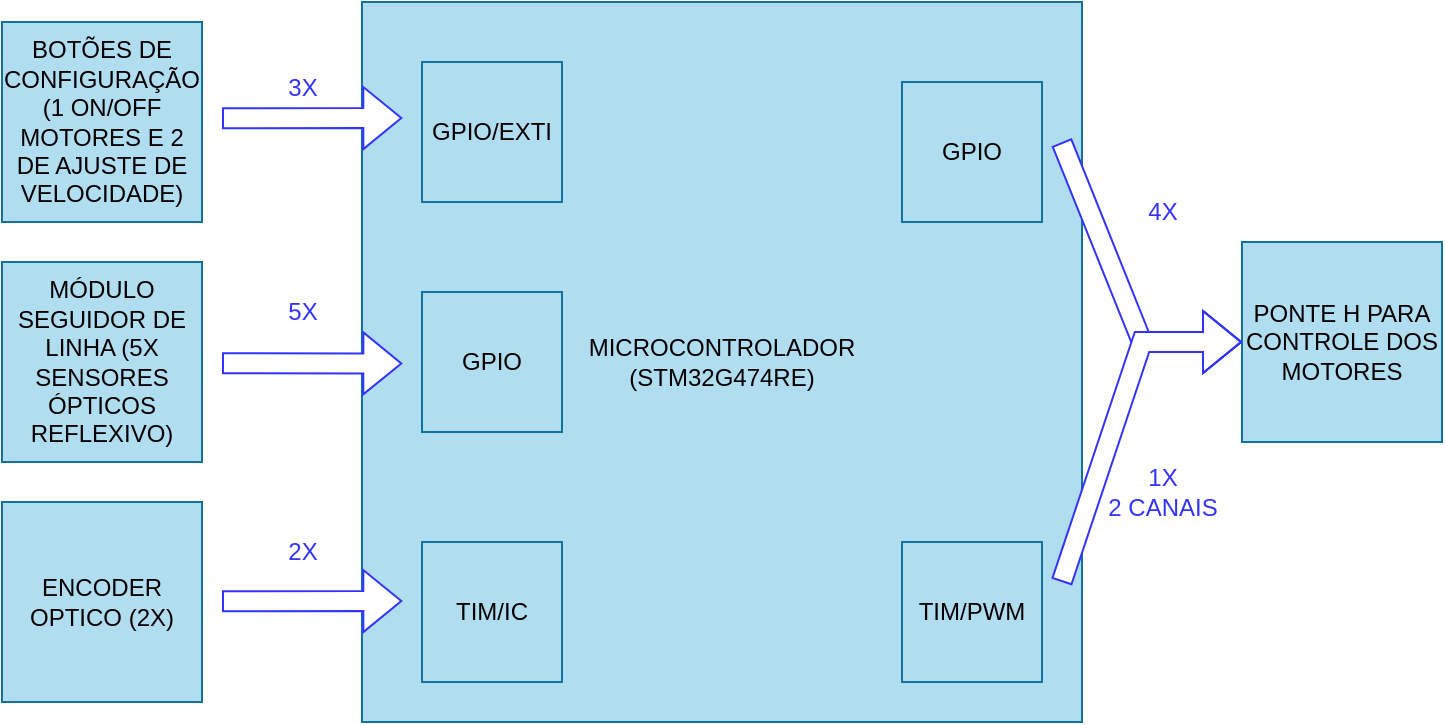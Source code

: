 <mxfile version="21.7.5" type="github">
  <diagram name="Page-1" id="41xPmVqH5pH6I8MaSAvD">
    <mxGraphModel dx="808" dy="483" grid="1" gridSize="10" guides="1" tooltips="1" connect="1" arrows="1" fold="1" page="1" pageScale="1" pageWidth="2339" pageHeight="3300" math="0" shadow="0">
      <root>
        <mxCell id="0" />
        <mxCell id="1" parent="0" />
        <mxCell id="swVanfdS8o8AVJxVDRSn-6" value="&lt;div&gt;BOTÕES DE CONFIGURAÇÃO&lt;/div&gt;&lt;div&gt;(1 ON/OFF MOTORES E 2 DE AJUSTE DE VELOCIDADE)&lt;br&gt;&lt;/div&gt;" style="text;html=1;strokeColor=#10739e;fillColor=#b1ddf0;align=center;verticalAlign=middle;whiteSpace=wrap;rounded=0;" parent="1" vertex="1">
          <mxGeometry x="160" y="110" width="100" height="100" as="geometry" />
        </mxCell>
        <mxCell id="sulgx-hb0Q7P1GuBsmkf-1" value="ENCODER OPTICO (2X)" style="text;html=1;strokeColor=#10739e;fillColor=#b1ddf0;align=center;verticalAlign=middle;whiteSpace=wrap;rounded=0;" vertex="1" parent="1">
          <mxGeometry x="160" y="350" width="100" height="100" as="geometry" />
        </mxCell>
        <mxCell id="sulgx-hb0Q7P1GuBsmkf-2" value="MÓDULO SEGUIDOR DE LINHA (5X SENSORES ÓPTICOS REFLEXIVO)" style="text;html=1;strokeColor=#10739e;fillColor=#b1ddf0;align=center;verticalAlign=middle;whiteSpace=wrap;rounded=0;" vertex="1" parent="1">
          <mxGeometry x="160" y="230" width="100" height="100" as="geometry" />
        </mxCell>
        <mxCell id="sulgx-hb0Q7P1GuBsmkf-4" value="PONTE H PARA CONTROLE DOS MOTORES" style="text;html=1;strokeColor=#10739e;fillColor=#b1ddf0;align=center;verticalAlign=middle;whiteSpace=wrap;rounded=0;" vertex="1" parent="1">
          <mxGeometry x="780" y="220" width="100" height="100" as="geometry" />
        </mxCell>
        <mxCell id="sulgx-hb0Q7P1GuBsmkf-14" value="" style="group;fillColor=#b1ddf0;strokeColor=#10739e;" vertex="1" connectable="0" parent="1">
          <mxGeometry x="340" y="100" width="360" height="360" as="geometry" />
        </mxCell>
        <mxCell id="swVanfdS8o8AVJxVDRSn-3" value="&lt;div&gt;MICROCONTROLADOR&lt;/div&gt;&lt;div&gt;(STM32G474RE)&lt;br&gt;&lt;/div&gt;" style="whiteSpace=wrap;html=1;aspect=fixed;fillColor=#b1ddf0;strokeColor=#10739e;" parent="sulgx-hb0Q7P1GuBsmkf-14" vertex="1">
          <mxGeometry width="360" height="360" as="geometry" />
        </mxCell>
        <mxCell id="sulgx-hb0Q7P1GuBsmkf-6" value="GPIO/EXTI" style="whiteSpace=wrap;html=1;aspect=fixed;fillColor=#b1ddf0;strokeColor=#10739e;" vertex="1" parent="sulgx-hb0Q7P1GuBsmkf-14">
          <mxGeometry x="30" y="30" width="70" height="70" as="geometry" />
        </mxCell>
        <mxCell id="sulgx-hb0Q7P1GuBsmkf-7" value="TIM/IC" style="whiteSpace=wrap;html=1;aspect=fixed;fillColor=#b1ddf0;strokeColor=#10739e;" vertex="1" parent="sulgx-hb0Q7P1GuBsmkf-14">
          <mxGeometry x="30" y="270" width="70" height="70" as="geometry" />
        </mxCell>
        <mxCell id="sulgx-hb0Q7P1GuBsmkf-8" value="GPIO" style="whiteSpace=wrap;html=1;aspect=fixed;fillColor=#b1ddf0;strokeColor=#10739e;" vertex="1" parent="sulgx-hb0Q7P1GuBsmkf-14">
          <mxGeometry x="270" y="40" width="70" height="70" as="geometry" />
        </mxCell>
        <mxCell id="sulgx-hb0Q7P1GuBsmkf-9" value="TIM/PWM" style="whiteSpace=wrap;html=1;aspect=fixed;fillColor=#b1ddf0;strokeColor=#10739e;" vertex="1" parent="sulgx-hb0Q7P1GuBsmkf-14">
          <mxGeometry x="270" y="270" width="70" height="70" as="geometry" />
        </mxCell>
        <mxCell id="sulgx-hb0Q7P1GuBsmkf-30" value="GPIO" style="whiteSpace=wrap;html=1;aspect=fixed;fillColor=#b1ddf0;strokeColor=#10739e;" vertex="1" parent="sulgx-hb0Q7P1GuBsmkf-14">
          <mxGeometry x="30" y="145" width="70" height="70" as="geometry" />
        </mxCell>
        <mxCell id="sulgx-hb0Q7P1GuBsmkf-18" value="" style="shape=flexArrow;endArrow=classic;html=1;rounded=0;fillColor=#FFFFFF;strokeColor=#3333FF;entryX=0.056;entryY=0.502;entryDx=0;entryDy=0;entryPerimeter=0;" edge="1" parent="1" target="swVanfdS8o8AVJxVDRSn-3">
          <mxGeometry width="50" height="50" relative="1" as="geometry">
            <mxPoint x="270.0" y="280.58" as="sourcePoint" />
            <mxPoint x="359.16" y="200" as="targetPoint" />
            <Array as="points" />
          </mxGeometry>
        </mxCell>
        <mxCell id="sulgx-hb0Q7P1GuBsmkf-19" value="" style="shape=flexArrow;endArrow=classic;html=1;rounded=0;entryX=0.056;entryY=0.222;entryDx=0;entryDy=0;entryPerimeter=0;fillColor=default;strokeColor=#3333FF;" edge="1" parent="1">
          <mxGeometry width="50" height="50" relative="1" as="geometry">
            <mxPoint x="270.0" y="399.58" as="sourcePoint" />
            <mxPoint x="360.16" y="399.5" as="targetPoint" />
          </mxGeometry>
        </mxCell>
        <mxCell id="sulgx-hb0Q7P1GuBsmkf-20" value="&lt;font color=&quot;#3333ff&quot;&gt;3X&lt;/font&gt;" style="text;html=1;align=center;verticalAlign=middle;resizable=0;points=[];autosize=1;strokeColor=none;fillColor=none;" vertex="1" parent="1">
          <mxGeometry x="290" y="128" width="40" height="30" as="geometry" />
        </mxCell>
        <mxCell id="sulgx-hb0Q7P1GuBsmkf-21" value="&lt;font color=&quot;#3333ff&quot;&gt;5X&lt;/font&gt;" style="text;html=1;align=center;verticalAlign=middle;resizable=0;points=[];autosize=1;strokeColor=none;fillColor=none;" vertex="1" parent="1">
          <mxGeometry x="290" y="240" width="40" height="30" as="geometry" />
        </mxCell>
        <mxCell id="sulgx-hb0Q7P1GuBsmkf-22" value="&lt;font color=&quot;#3333ff&quot;&gt;2X&lt;/font&gt;" style="text;html=1;align=center;verticalAlign=middle;resizable=0;points=[];autosize=1;strokeColor=none;fillColor=none;" vertex="1" parent="1">
          <mxGeometry x="290" y="360" width="40" height="30" as="geometry" />
        </mxCell>
        <mxCell id="sulgx-hb0Q7P1GuBsmkf-23" value="" style="shape=flexArrow;endArrow=classic;html=1;rounded=0;entryX=0;entryY=0.5;entryDx=0;entryDy=0;fillColor=default;strokeColor=#3333FF;" edge="1" parent="1" target="sulgx-hb0Q7P1GuBsmkf-4">
          <mxGeometry width="50" height="50" relative="1" as="geometry">
            <mxPoint x="689.84" y="170.08" as="sourcePoint" />
            <mxPoint x="780" y="170.0" as="targetPoint" />
            <Array as="points">
              <mxPoint x="730" y="270" />
            </Array>
          </mxGeometry>
        </mxCell>
        <mxCell id="sulgx-hb0Q7P1GuBsmkf-24" value="" style="shape=flexArrow;endArrow=classic;html=1;rounded=0;entryX=0;entryY=0.5;entryDx=0;entryDy=0;fillColor=default;strokeColor=#3333FF;" edge="1" parent="1" target="sulgx-hb0Q7P1GuBsmkf-4">
          <mxGeometry width="50" height="50" relative="1" as="geometry">
            <mxPoint x="689.84" y="390" as="sourcePoint" />
            <mxPoint x="780" y="489.92" as="targetPoint" />
            <Array as="points">
              <mxPoint x="730" y="270" />
            </Array>
          </mxGeometry>
        </mxCell>
        <mxCell id="sulgx-hb0Q7P1GuBsmkf-25" value="&lt;font color=&quot;#3333ff&quot;&gt;4X&lt;/font&gt;" style="text;html=1;align=center;verticalAlign=middle;resizable=0;points=[];autosize=1;strokeColor=none;fillColor=none;" vertex="1" parent="1">
          <mxGeometry x="720" y="190" width="40" height="30" as="geometry" />
        </mxCell>
        <mxCell id="sulgx-hb0Q7P1GuBsmkf-26" value="&lt;font color=&quot;#3333ff&quot;&gt;1X&lt;br&gt;2 CANAIS&lt;/font&gt;" style="text;html=1;align=center;verticalAlign=middle;resizable=0;points=[];autosize=1;strokeColor=none;fillColor=none;" vertex="1" parent="1">
          <mxGeometry x="700" y="325" width="80" height="40" as="geometry" />
        </mxCell>
        <mxCell id="sulgx-hb0Q7P1GuBsmkf-10" value="" style="shape=flexArrow;endArrow=classic;html=1;rounded=0;entryX=0.056;entryY=0.222;entryDx=0;entryDy=0;entryPerimeter=0;fillColor=default;strokeColor=#3333FF;" edge="1" parent="1">
          <mxGeometry width="50" height="50" relative="1" as="geometry">
            <mxPoint x="270" y="158.08" as="sourcePoint" />
            <mxPoint x="360.16" y="158.0" as="targetPoint" />
          </mxGeometry>
        </mxCell>
      </root>
    </mxGraphModel>
  </diagram>
</mxfile>

